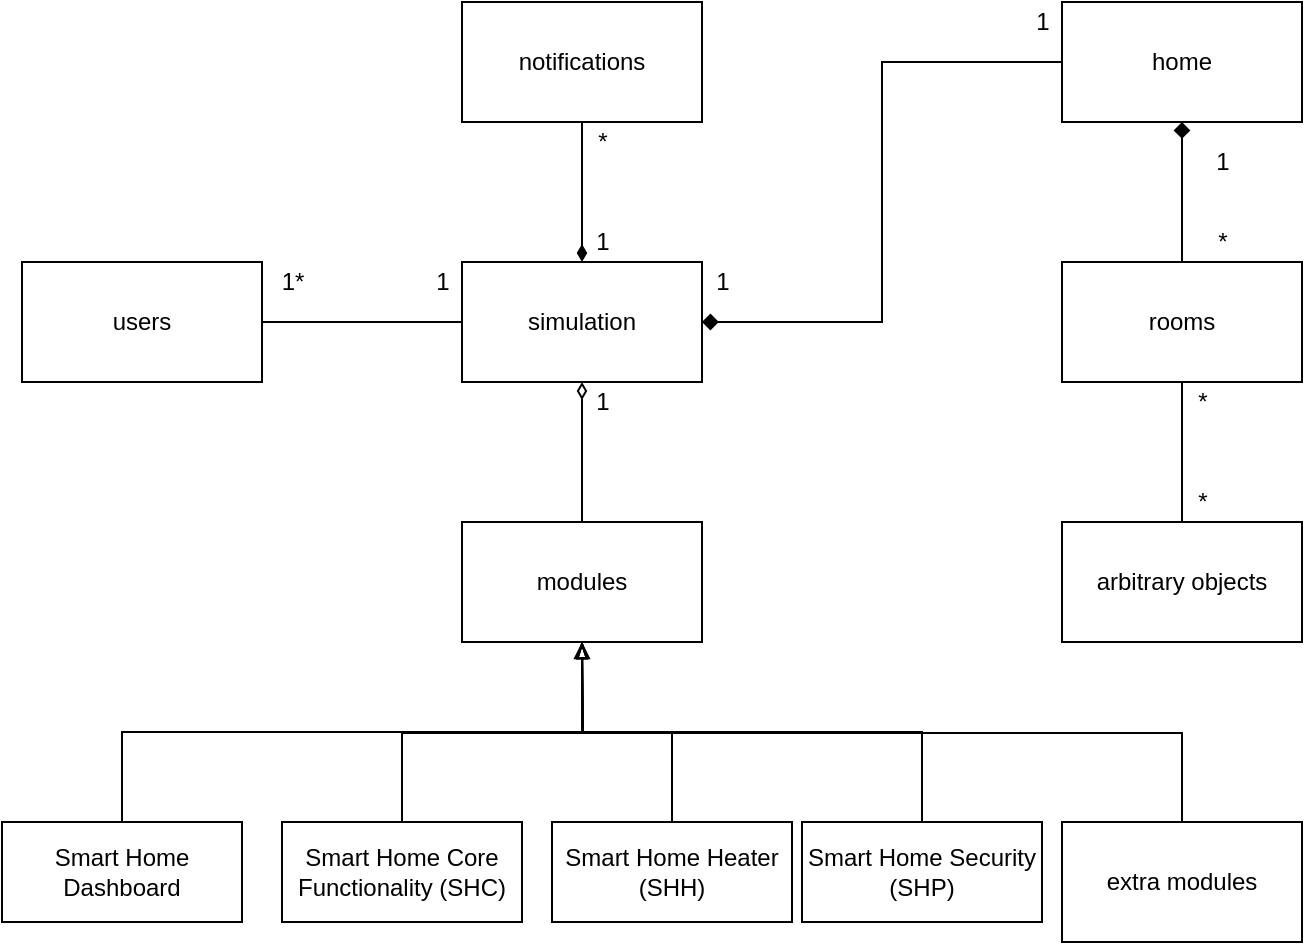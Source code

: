 <mxfile version="13.7.9" type="github" pages="3">
  <diagram id="29xJlA8Se5fbEzLuSr_1" name="domain model">
    <mxGraphModel dx="1186" dy="613" grid="1" gridSize="10" guides="1" tooltips="1" connect="1" arrows="1" fold="1" page="1" pageScale="1" pageWidth="850" pageHeight="1100" math="0" shadow="0">
      <root>
        <mxCell id="0" />
        <mxCell id="1" parent="0" />
        <mxCell id="CPHN7FILl5JGV7DydlDY-1" value="users" style="rounded=0;whiteSpace=wrap;html=1;" parent="1" vertex="1">
          <mxGeometry x="40" y="260" width="120" height="60" as="geometry" />
        </mxCell>
        <mxCell id="fkSMhrdSkVYTth2vi6ym-20" style="edgeStyle=orthogonalEdgeStyle;rounded=0;orthogonalLoop=1;jettySize=auto;html=1;exitX=0.5;exitY=1;exitDx=0;exitDy=0;entryX=0.5;entryY=0;entryDx=0;entryDy=0;endArrow=none;endFill=0;startArrow=diamondThin;startFill=0;" parent="1" source="CPHN7FILl5JGV7DydlDY-2" target="CPHN7FILl5JGV7DydlDY-4" edge="1">
          <mxGeometry relative="1" as="geometry" />
        </mxCell>
        <mxCell id="fkSMhrdSkVYTth2vi6ym-21" style="edgeStyle=orthogonalEdgeStyle;rounded=0;orthogonalLoop=1;jettySize=auto;html=1;exitX=0;exitY=0.5;exitDx=0;exitDy=0;entryX=1;entryY=0.5;entryDx=0;entryDy=0;endArrow=none;endFill=0;" parent="1" source="CPHN7FILl5JGV7DydlDY-2" target="CPHN7FILl5JGV7DydlDY-1" edge="1">
          <mxGeometry relative="1" as="geometry" />
        </mxCell>
        <mxCell id="UySvFB3RAScjOvA2F3Ek-2" style="edgeStyle=orthogonalEdgeStyle;rounded=0;orthogonalLoop=1;jettySize=auto;html=1;exitX=1;exitY=0.5;exitDx=0;exitDy=0;entryX=0;entryY=0.5;entryDx=0;entryDy=0;endArrow=none;endFill=0;startArrow=diamond;startFill=1;" parent="1" source="CPHN7FILl5JGV7DydlDY-2" target="UySvFB3RAScjOvA2F3Ek-1" edge="1">
          <mxGeometry relative="1" as="geometry" />
        </mxCell>
        <mxCell id="CPHN7FILl5JGV7DydlDY-2" value="simulation" style="rounded=0;whiteSpace=wrap;html=1;" parent="1" vertex="1">
          <mxGeometry x="260" y="260" width="120" height="60" as="geometry" />
        </mxCell>
        <mxCell id="fkSMhrdSkVYTth2vi6ym-22" style="edgeStyle=orthogonalEdgeStyle;rounded=0;orthogonalLoop=1;jettySize=auto;html=1;exitX=0.5;exitY=1;exitDx=0;exitDy=0;entryX=0.5;entryY=0;entryDx=0;entryDy=0;endArrow=diamondThin;endFill=1;startArrow=none;startFill=0;" parent="1" source="CPHN7FILl5JGV7DydlDY-3" target="CPHN7FILl5JGV7DydlDY-2" edge="1">
          <mxGeometry relative="1" as="geometry" />
        </mxCell>
        <mxCell id="CPHN7FILl5JGV7DydlDY-3" value="notifications" style="rounded=0;whiteSpace=wrap;html=1;" parent="1" vertex="1">
          <mxGeometry x="260" y="130" width="120" height="60" as="geometry" />
        </mxCell>
        <mxCell id="CPHN7FILl5JGV7DydlDY-4" value="modules" style="rounded=0;whiteSpace=wrap;html=1;" parent="1" vertex="1">
          <mxGeometry x="260" y="390" width="120" height="60" as="geometry" />
        </mxCell>
        <mxCell id="fkSMhrdSkVYTth2vi6ym-14" style="edgeStyle=orthogonalEdgeStyle;rounded=0;orthogonalLoop=1;jettySize=auto;html=1;exitX=0.5;exitY=0;exitDx=0;exitDy=0;endArrow=block;endFill=0;" parent="1" source="fkSMhrdSkVYTth2vi6ym-1" target="CPHN7FILl5JGV7DydlDY-4" edge="1">
          <mxGeometry relative="1" as="geometry" />
        </mxCell>
        <mxCell id="fkSMhrdSkVYTth2vi6ym-1" value="Smart Home Dashboard" style="rounded=0;whiteSpace=wrap;html=1;" parent="1" vertex="1">
          <mxGeometry x="30" y="540" width="120" height="50" as="geometry" />
        </mxCell>
        <mxCell id="fkSMhrdSkVYTth2vi6ym-16" style="edgeStyle=orthogonalEdgeStyle;rounded=0;orthogonalLoop=1;jettySize=auto;html=1;exitX=0.5;exitY=0;exitDx=0;exitDy=0;endArrow=blockThin;endFill=0;" parent="1" source="fkSMhrdSkVYTth2vi6ym-2" edge="1">
          <mxGeometry relative="1" as="geometry">
            <mxPoint x="320" y="450" as="targetPoint" />
          </mxGeometry>
        </mxCell>
        <mxCell id="fkSMhrdSkVYTth2vi6ym-2" value="Smart Home Core Functionality (SHC)" style="rounded=0;whiteSpace=wrap;html=1;" parent="1" vertex="1">
          <mxGeometry x="170" y="540" width="120" height="50" as="geometry" />
        </mxCell>
        <mxCell id="fkSMhrdSkVYTth2vi6ym-3" value="Smart Home Heater (SHH)" style="whiteSpace=wrap;html=1;" parent="1" vertex="1">
          <mxGeometry x="305" y="540" width="120" height="50" as="geometry" />
        </mxCell>
        <mxCell id="fkSMhrdSkVYTth2vi6ym-18" style="edgeStyle=orthogonalEdgeStyle;rounded=0;orthogonalLoop=1;jettySize=auto;html=1;exitX=0.5;exitY=0;exitDx=0;exitDy=0;entryX=0.5;entryY=1;entryDx=0;entryDy=0;endArrow=blockThin;endFill=0;" parent="1" source="fkSMhrdSkVYTth2vi6ym-4" target="CPHN7FILl5JGV7DydlDY-4" edge="1">
          <mxGeometry relative="1" as="geometry" />
        </mxCell>
        <mxCell id="fkSMhrdSkVYTth2vi6ym-4" value="Smart Home Security (SHP)" style="whiteSpace=wrap;html=1;" parent="1" vertex="1">
          <mxGeometry x="430" y="540" width="120" height="50" as="geometry" />
        </mxCell>
        <mxCell id="fkSMhrdSkVYTth2vi6ym-24" style="edgeStyle=orthogonalEdgeStyle;rounded=0;orthogonalLoop=1;jettySize=auto;html=1;exitX=0.5;exitY=1;exitDx=0;exitDy=0;entryX=0.5;entryY=0;entryDx=0;entryDy=0;endArrow=none;endFill=0;" parent="1" source="fkSMhrdSkVYTth2vi6ym-11" target="fkSMhrdSkVYTth2vi6ym-23" edge="1">
          <mxGeometry relative="1" as="geometry" />
        </mxCell>
        <mxCell id="fkSMhrdSkVYTth2vi6ym-11" value="rooms" style="whiteSpace=wrap;html=1;" parent="1" vertex="1">
          <mxGeometry x="560" y="260" width="120" height="60" as="geometry" />
        </mxCell>
        <mxCell id="fkSMhrdSkVYTth2vi6ym-19" style="edgeStyle=orthogonalEdgeStyle;rounded=0;orthogonalLoop=1;jettySize=auto;html=1;exitX=0.5;exitY=0;exitDx=0;exitDy=0;endArrow=blockThin;endFill=0;" parent="1" source="fkSMhrdSkVYTth2vi6ym-3" edge="1">
          <mxGeometry relative="1" as="geometry">
            <mxPoint x="320" y="450" as="targetPoint" />
          </mxGeometry>
        </mxCell>
        <mxCell id="fkSMhrdSkVYTth2vi6ym-23" value="arbitrary objects" style="whiteSpace=wrap;html=1;" parent="1" vertex="1">
          <mxGeometry x="560" y="390" width="120" height="60" as="geometry" />
        </mxCell>
        <mxCell id="UySvFB3RAScjOvA2F3Ek-3" style="edgeStyle=orthogonalEdgeStyle;rounded=0;orthogonalLoop=1;jettySize=auto;html=1;exitX=0.5;exitY=1;exitDx=0;exitDy=0;entryX=0.5;entryY=0;entryDx=0;entryDy=0;endArrow=none;endFill=0;startArrow=diamond;startFill=1;" parent="1" source="UySvFB3RAScjOvA2F3Ek-1" target="fkSMhrdSkVYTth2vi6ym-11" edge="1">
          <mxGeometry relative="1" as="geometry" />
        </mxCell>
        <mxCell id="UySvFB3RAScjOvA2F3Ek-1" value="home" style="whiteSpace=wrap;html=1;" parent="1" vertex="1">
          <mxGeometry x="560" y="130" width="120" height="60" as="geometry" />
        </mxCell>
        <mxCell id="IYt1yw46BEGq4BvRzfWG-2" style="edgeStyle=orthogonalEdgeStyle;rounded=0;orthogonalLoop=1;jettySize=auto;html=1;exitX=0.5;exitY=0;exitDx=0;exitDy=0;endArrow=blockThin;endFill=0;" parent="1" source="IYt1yw46BEGq4BvRzfWG-1" edge="1">
          <mxGeometry relative="1" as="geometry">
            <mxPoint x="320" y="450" as="targetPoint" />
          </mxGeometry>
        </mxCell>
        <mxCell id="IYt1yw46BEGq4BvRzfWG-1" value="extra modules" style="whiteSpace=wrap;html=1;" parent="1" vertex="1">
          <mxGeometry x="560" y="540" width="120" height="60" as="geometry" />
        </mxCell>
        <mxCell id="gQwUq3gMzSBmTL0Rb7Kc-1" value="1*" style="text;html=1;align=center;verticalAlign=middle;resizable=0;points=[];autosize=1;" parent="1" vertex="1">
          <mxGeometry x="160" y="260" width="30" height="20" as="geometry" />
        </mxCell>
        <mxCell id="gQwUq3gMzSBmTL0Rb7Kc-2" value="1" style="text;html=1;align=center;verticalAlign=middle;resizable=0;points=[];autosize=1;" parent="1" vertex="1">
          <mxGeometry x="240" y="260" width="20" height="20" as="geometry" />
        </mxCell>
        <mxCell id="gQwUq3gMzSBmTL0Rb7Kc-3" value="*" style="text;html=1;align=center;verticalAlign=middle;resizable=0;points=[];autosize=1;" parent="1" vertex="1">
          <mxGeometry x="320" y="190" width="20" height="20" as="geometry" />
        </mxCell>
        <mxCell id="gQwUq3gMzSBmTL0Rb7Kc-4" value="1" style="text;html=1;align=center;verticalAlign=middle;resizable=0;points=[];autosize=1;" parent="1" vertex="1">
          <mxGeometry x="320" y="320" width="20" height="20" as="geometry" />
        </mxCell>
        <mxCell id="gQwUq3gMzSBmTL0Rb7Kc-6" value="1" style="text;html=1;align=center;verticalAlign=middle;resizable=0;points=[];autosize=1;" parent="1" vertex="1">
          <mxGeometry x="320" y="240" width="20" height="20" as="geometry" />
        </mxCell>
        <mxCell id="gQwUq3gMzSBmTL0Rb7Kc-7" value="1" style="text;html=1;align=center;verticalAlign=middle;resizable=0;points=[];autosize=1;" parent="1" vertex="1">
          <mxGeometry x="380" y="260" width="20" height="20" as="geometry" />
        </mxCell>
        <mxCell id="gQwUq3gMzSBmTL0Rb7Kc-8" value="1" style="text;html=1;align=center;verticalAlign=middle;resizable=0;points=[];autosize=1;" parent="1" vertex="1">
          <mxGeometry x="540" y="130" width="20" height="20" as="geometry" />
        </mxCell>
        <mxCell id="gQwUq3gMzSBmTL0Rb7Kc-9" value="1" style="text;html=1;align=center;verticalAlign=middle;resizable=0;points=[];autosize=1;" parent="1" vertex="1">
          <mxGeometry x="630" y="200" width="20" height="20" as="geometry" />
        </mxCell>
        <mxCell id="gQwUq3gMzSBmTL0Rb7Kc-10" value="*" style="text;html=1;align=center;verticalAlign=middle;resizable=0;points=[];autosize=1;" parent="1" vertex="1">
          <mxGeometry x="630" y="240" width="20" height="20" as="geometry" />
        </mxCell>
        <mxCell id="gQwUq3gMzSBmTL0Rb7Kc-11" value="*" style="text;html=1;align=center;verticalAlign=middle;resizable=0;points=[];autosize=1;" parent="1" vertex="1">
          <mxGeometry x="620" y="320" width="20" height="20" as="geometry" />
        </mxCell>
        <mxCell id="gQwUq3gMzSBmTL0Rb7Kc-12" value="*" style="text;html=1;align=center;verticalAlign=middle;resizable=0;points=[];autosize=1;" parent="1" vertex="1">
          <mxGeometry x="620" y="370" width="20" height="20" as="geometry" />
        </mxCell>
      </root>
    </mxGraphModel>
  </diagram>
  <diagram id="61EIeKFrq4l5trr3OWub" name="class">
    <mxGraphModel dx="2916" dy="613" grid="1" gridSize="10" guides="1" tooltips="1" connect="1" arrows="1" fold="1" page="1" pageScale="1" pageWidth="850" pageHeight="1100" math="0" shadow="0">
      <root>
        <mxCell id="k98FI3-CN0EbQ0Xw41iG-0" />
        <mxCell id="k98FI3-CN0EbQ0Xw41iG-1" parent="k98FI3-CN0EbQ0Xw41iG-0" />
        <mxCell id="Hh1ZqOh16C1T5onKGEZO-32" value="Extends" style="endArrow=block;endSize=16;endFill=0;html=1;exitX=0.5;exitY=0;exitDx=0;exitDy=0;entryX=0;entryY=0.5;entryDx=0;entryDy=0;" parent="k98FI3-CN0EbQ0Xw41iG-1" source="Hh1ZqOh16C1T5onKGEZO-10" target="Hh1ZqOh16C1T5onKGEZO-7" edge="1">
          <mxGeometry width="160" relative="1" as="geometry">
            <mxPoint x="-480" y="720" as="sourcePoint" />
            <mxPoint x="-490" y="820" as="targetPoint" />
          </mxGeometry>
        </mxCell>
        <mxCell id="Hh1ZqOh16C1T5onKGEZO-33" value="Extends" style="endArrow=block;endSize=16;endFill=0;html=1;exitX=0.5;exitY=0;exitDx=0;exitDy=0;entryX=1;entryY=0.5;entryDx=0;entryDy=0;" parent="k98FI3-CN0EbQ0Xw41iG-1" source="Hh1ZqOh16C1T5onKGEZO-18" target="Hh1ZqOh16C1T5onKGEZO-7" edge="1">
          <mxGeometry width="160" relative="1" as="geometry">
            <mxPoint x="-560" y="910" as="sourcePoint" />
            <mxPoint x="-455" y="789" as="targetPoint" />
          </mxGeometry>
        </mxCell>
        <mxCell id="Hh1ZqOh16C1T5onKGEZO-34" value="Extends" style="endArrow=block;endSize=16;endFill=0;html=1;exitX=0.5;exitY=0;exitDx=0;exitDy=0;entryX=0.5;entryY=1;entryDx=0;entryDy=0;entryPerimeter=0;" parent="k98FI3-CN0EbQ0Xw41iG-1" source="Hh1ZqOh16C1T5onKGEZO-14" target="Hh1ZqOh16C1T5onKGEZO-9" edge="1">
          <mxGeometry width="160" relative="1" as="geometry">
            <mxPoint x="-550" y="920" as="sourcePoint" />
            <mxPoint x="-445" y="799" as="targetPoint" />
          </mxGeometry>
        </mxCell>
        <mxCell id="WAo9bf8TWP8gmRhbdrpz-15" style="edgeStyle=orthogonalEdgeStyle;rounded=0;orthogonalLoop=1;jettySize=auto;html=1;startArrow=none;startFill=0;endArrow=diamond;endFill=1;strokeColor=#000000;entryX=0.5;entryY=1;entryDx=0;entryDy=0;" parent="k98FI3-CN0EbQ0Xw41iG-1" source="Hh1ZqOh16C1T5onKGEZO-0" target="WAo9bf8TWP8gmRhbdrpz-10" edge="1">
          <mxGeometry relative="1" as="geometry">
            <mxPoint x="128" y="140" as="targetPoint" />
          </mxGeometry>
        </mxCell>
        <mxCell id="WAo9bf8TWP8gmRhbdrpz-17" style="edgeStyle=orthogonalEdgeStyle;rounded=0;orthogonalLoop=1;jettySize=auto;html=1;exitX=0.5;exitY=1;exitDx=0;exitDy=0;startArrow=none;startFill=0;endArrow=diamond;endFill=1;strokeColor=#000000;" parent="k98FI3-CN0EbQ0Xw41iG-1" source="Hh1ZqOh16C1T5onKGEZO-3" target="Hh1ZqOh16C1T5onKGEZO-1" edge="1">
          <mxGeometry relative="1" as="geometry">
            <Array as="points">
              <mxPoint x="750" y="540" />
            </Array>
          </mxGeometry>
        </mxCell>
        <mxCell id="WAo9bf8TWP8gmRhbdrpz-9" style="rounded=0;orthogonalLoop=1;jettySize=auto;html=1;entryX=1.008;entryY=0.76;entryDx=0;entryDy=0;entryPerimeter=0;edgeStyle=orthogonalEdgeStyle;endArrow=diamond;endFill=1;startArrow=none;startFill=0;" parent="k98FI3-CN0EbQ0Xw41iG-1" source="Hh1ZqOh16C1T5onKGEZO-4" target="Hh1ZqOh16C1T5onKGEZO-23" edge="1">
          <mxGeometry relative="1" as="geometry" />
        </mxCell>
        <mxCell id="WAo9bf8TWP8gmRhbdrpz-14" style="edgeStyle=orthogonalEdgeStyle;rounded=0;orthogonalLoop=1;jettySize=auto;html=1;entryX=0.005;entryY=0.801;entryDx=0;entryDy=0;entryPerimeter=0;startArrow=none;startFill=0;endArrow=diamond;endFill=1;strokeColor=#000000;exitX=1;exitY=0.5;exitDx=0;exitDy=0;" parent="k98FI3-CN0EbQ0Xw41iG-1" target="Hh1ZqOh16C1T5onKGEZO-23" edge="1" source="91w05wusWFK-HkxT76u1-0">
          <mxGeometry relative="1" as="geometry">
            <mxPoint x="210" y="79" as="sourcePoint" />
          </mxGeometry>
        </mxCell>
        <mxCell id="Hh1ZqOh16C1T5onKGEZO-3" value="User" style="swimlane;fontStyle=1;align=center;verticalAlign=top;childLayout=stackLayout;horizontal=1;startSize=26;horizontalStack=0;resizeParent=1;resizeParentMax=0;resizeLast=0;collapsible=1;marginBottom=0;" parent="k98FI3-CN0EbQ0Xw41iG-1" vertex="1">
          <mxGeometry x="620" y="40" width="260" height="220" as="geometry" />
        </mxCell>
        <mxCell id="Hh1ZqOh16C1T5onKGEZO-4" value="- type: UserType&#xa;- ID: int&#xa;- location: Room&#xa;&#xa;" style="text;strokeColor=none;fillColor=none;align=left;verticalAlign=top;spacingLeft=4;spacingRight=4;overflow=hidden;rotatable=0;points=[[0,0.5],[1,0.5]];portConstraint=eastwest;" parent="Hh1ZqOh16C1T5onKGEZO-3" vertex="1">
          <mxGeometry y="26" width="260" height="64" as="geometry" />
        </mxCell>
        <mxCell id="Hh1ZqOh16C1T5onKGEZO-5" value="" style="line;strokeWidth=1;fillColor=none;align=left;verticalAlign=middle;spacingTop=-1;spacingLeft=3;spacingRight=3;rotatable=0;labelPosition=right;points=[];portConstraint=eastwest;" parent="Hh1ZqOh16C1T5onKGEZO-3" vertex="1">
          <mxGeometry y="90" width="260" height="10" as="geometry" />
        </mxCell>
        <mxCell id="WAo9bf8TWP8gmRhbdrpz-18" value="+ User(type: UserType, ID: int, location: Room)&#xa;+ getType&#xa;+ setType(type: UserType)&#xa;+ getID&#xa;+ setId(ID: int)&#xa;+ getLocation&#xa;+ setLocation(location: Room)&#xa;+ toString" style="text;strokeColor=none;fillColor=none;align=left;verticalAlign=top;spacingLeft=4;spacingRight=4;overflow=hidden;rotatable=0;points=[[0,0.5],[1,0.5]];portConstraint=eastwest;" parent="Hh1ZqOh16C1T5onKGEZO-3" vertex="1">
          <mxGeometry y="100" width="260" height="120" as="geometry" />
        </mxCell>
        <mxCell id="WAo9bf8TWP8gmRhbdrpz-10" value="House" style="swimlane;fontStyle=1;align=center;verticalAlign=top;childLayout=stackLayout;horizontal=1;startSize=26;horizontalStack=0;resizeParent=1;resizeParentMax=0;resizeLast=0;collapsible=1;marginBottom=0;" parent="k98FI3-CN0EbQ0Xw41iG-1" vertex="1">
          <mxGeometry x="15" y="40" width="160" height="90" as="geometry" />
        </mxCell>
        <mxCell id="91w05wusWFK-HkxT76u1-0" value="# rooms: Room" style="text;strokeColor=none;fillColor=none;align=left;verticalAlign=top;spacingLeft=4;spacingRight=4;overflow=hidden;rotatable=0;points=[[0,0.5],[1,0.5]];portConstraint=eastwest;" vertex="1" parent="WAo9bf8TWP8gmRhbdrpz-10">
          <mxGeometry y="26" width="160" height="24" as="geometry" />
        </mxCell>
        <mxCell id="WAo9bf8TWP8gmRhbdrpz-12" value="" style="line;strokeWidth=1;fillColor=none;align=left;verticalAlign=middle;spacingTop=-1;spacingLeft=3;spacingRight=3;rotatable=0;labelPosition=right;points=[];portConstraint=eastwest;" parent="WAo9bf8TWP8gmRhbdrpz-10" vertex="1">
          <mxGeometry y="50" width="160" height="20" as="geometry" />
        </mxCell>
        <mxCell id="WAo9bf8TWP8gmRhbdrpz-25" value="+ loadHouseFile(file: string)" style="text;html=1;align=center;verticalAlign=middle;resizable=0;points=[];autosize=1;" parent="WAo9bf8TWP8gmRhbdrpz-10" vertex="1">
          <mxGeometry y="70" width="160" height="20" as="geometry" />
        </mxCell>
        <mxCell id="Hh1ZqOh16C1T5onKGEZO-22" value="Simulation" style="swimlane;fontStyle=1;align=center;verticalAlign=top;childLayout=stackLayout;horizontal=1;startSize=26;horizontalStack=0;resizeParent=1;resizeParentMax=0;resizeLast=0;collapsible=1;marginBottom=0;" parent="k98FI3-CN0EbQ0Xw41iG-1" vertex="1">
          <mxGeometry x="280" y="40" width="250" height="340" as="geometry" />
        </mxCell>
        <mxCell id="Hh1ZqOh16C1T5onKGEZO-23" value="- date: Date&#xa;- time: Time&#xa;- temperature: float&#xa;- loggedInUser: User&#xa;- user: User&#xa;" style="text;strokeColor=none;fillColor=none;align=left;verticalAlign=top;spacingLeft=4;spacingRight=4;overflow=hidden;rotatable=0;points=[[0,0.5],[1,0.5]];portConstraint=eastwest;" parent="Hh1ZqOh16C1T5onKGEZO-22" vertex="1">
          <mxGeometry y="26" width="250" height="84" as="geometry" />
        </mxCell>
        <mxCell id="Hh1ZqOh16C1T5onKGEZO-24" value="" style="line;strokeWidth=1;fillColor=none;align=left;verticalAlign=middle;spacingTop=-1;spacingLeft=3;spacingRight=3;rotatable=0;labelPosition=right;points=[];portConstraint=eastwest;" parent="Hh1ZqOh16C1T5onKGEZO-22" vertex="1">
          <mxGeometry y="110" width="250" height="8" as="geometry" />
        </mxCell>
        <mxCell id="Hh1ZqOh16C1T5onKGEZO-25" value="+ addUser(user: User)&#xa;+ removeUser(user: User)&#xa;+ findUserFromID(userId: int): User&#xa;+ loggout&#xa;+ printUsers&#xa;+ loginUser(user: User) [we don&#39;t have this one in our code]&#xa;+ getDate&#xa;+ setDate(date: Date)&#xa;+ getTime&#xa;+ setTime(time: Time)&#xa;+ getTemperature&#xa;+ setTemperature(temperature: float)&#xa;+ getLoggedInUser&#xa;+ setLoggedInUser(loggedInUser: User)&#xa;+ toString&#xa;" style="text;strokeColor=none;fillColor=none;align=left;verticalAlign=top;spacingLeft=4;spacingRight=4;overflow=hidden;rotatable=0;points=[[0,0.5],[1,0.5]];portConstraint=eastwest;" parent="Hh1ZqOh16C1T5onKGEZO-22" vertex="1">
          <mxGeometry y="118" width="250" height="222" as="geometry" />
        </mxCell>
        <mxCell id="Z85w9RJjv7gsrz5Ugrhh-0" value="ArbitraryObject" style="swimlane;fontStyle=1;align=center;verticalAlign=top;childLayout=stackLayout;horizontal=1;startSize=26;horizontalStack=0;resizeParent=1;resizeParentMax=0;resizeLast=0;collapsible=1;marginBottom=0;" parent="k98FI3-CN0EbQ0Xw41iG-1" vertex="1">
          <mxGeometry x="-860" y="890" width="160" height="86" as="geometry" />
        </mxCell>
        <mxCell id="Z85w9RJjv7gsrz5Ugrhh-1" value="+ field: type" style="text;strokeColor=none;fillColor=none;align=left;verticalAlign=top;spacingLeft=4;spacingRight=4;overflow=hidden;rotatable=0;points=[[0,0.5],[1,0.5]];portConstraint=eastwest;" parent="Z85w9RJjv7gsrz5Ugrhh-0" vertex="1">
          <mxGeometry y="26" width="160" height="26" as="geometry" />
        </mxCell>
        <mxCell id="Z85w9RJjv7gsrz5Ugrhh-2" value="" style="line;strokeWidth=1;fillColor=none;align=left;verticalAlign=middle;spacingTop=-1;spacingLeft=3;spacingRight=3;rotatable=0;labelPosition=right;points=[];portConstraint=eastwest;" parent="Z85w9RJjv7gsrz5Ugrhh-0" vertex="1">
          <mxGeometry y="52" width="160" height="8" as="geometry" />
        </mxCell>
        <mxCell id="Z85w9RJjv7gsrz5Ugrhh-3" value="+ obstructWindow" style="text;strokeColor=none;fillColor=none;align=left;verticalAlign=top;spacingLeft=4;spacingRight=4;overflow=hidden;rotatable=0;points=[[0,0.5],[1,0.5]];portConstraint=eastwest;" parent="Z85w9RJjv7gsrz5Ugrhh-0" vertex="1">
          <mxGeometry y="60" width="160" height="26" as="geometry" />
        </mxCell>
        <mxCell id="Hh1ZqOh16C1T5onKGEZO-10" value="SHC" style="swimlane;fontStyle=1;align=center;verticalAlign=top;childLayout=stackLayout;horizontal=1;startSize=26;horizontalStack=0;resizeParent=1;resizeParentMax=0;resizeLast=0;collapsible=1;marginBottom=0;" parent="k98FI3-CN0EbQ0Xw41iG-1" vertex="1">
          <mxGeometry x="-650" y="900" width="160" height="86" as="geometry" />
        </mxCell>
        <mxCell id="Hh1ZqOh16C1T5onKGEZO-11" value="+ field: type" style="text;strokeColor=none;fillColor=none;align=left;verticalAlign=top;spacingLeft=4;spacingRight=4;overflow=hidden;rotatable=0;points=[[0,0.5],[1,0.5]];portConstraint=eastwest;" parent="Hh1ZqOh16C1T5onKGEZO-10" vertex="1">
          <mxGeometry y="26" width="160" height="26" as="geometry" />
        </mxCell>
        <mxCell id="Hh1ZqOh16C1T5onKGEZO-12" value="" style="line;strokeWidth=1;fillColor=none;align=left;verticalAlign=middle;spacingTop=-1;spacingLeft=3;spacingRight=3;rotatable=0;labelPosition=right;points=[];portConstraint=eastwest;" parent="Hh1ZqOh16C1T5onKGEZO-10" vertex="1">
          <mxGeometry y="52" width="160" height="8" as="geometry" />
        </mxCell>
        <mxCell id="Hh1ZqOh16C1T5onKGEZO-13" value="+ method(type): type" style="text;strokeColor=none;fillColor=none;align=left;verticalAlign=top;spacingLeft=4;spacingRight=4;overflow=hidden;rotatable=0;points=[[0,0.5],[1,0.5]];portConstraint=eastwest;" parent="Hh1ZqOh16C1T5onKGEZO-10" vertex="1">
          <mxGeometry y="60" width="160" height="26" as="geometry" />
        </mxCell>
        <mxCell id="Hh1ZqOh16C1T5onKGEZO-18" value="SHH" style="swimlane;fontStyle=1;align=center;verticalAlign=top;childLayout=stackLayout;horizontal=1;startSize=26;horizontalStack=0;resizeParent=1;resizeParentMax=0;resizeLast=0;collapsible=1;marginBottom=0;" parent="k98FI3-CN0EbQ0Xw41iG-1" vertex="1">
          <mxGeometry x="-280" y="900" width="160" height="86" as="geometry" />
        </mxCell>
        <mxCell id="Hh1ZqOh16C1T5onKGEZO-19" value="+ field: type" style="text;strokeColor=none;fillColor=none;align=left;verticalAlign=top;spacingLeft=4;spacingRight=4;overflow=hidden;rotatable=0;points=[[0,0.5],[1,0.5]];portConstraint=eastwest;" parent="Hh1ZqOh16C1T5onKGEZO-18" vertex="1">
          <mxGeometry y="26" width="160" height="26" as="geometry" />
        </mxCell>
        <mxCell id="Hh1ZqOh16C1T5onKGEZO-20" value="" style="line;strokeWidth=1;fillColor=none;align=left;verticalAlign=middle;spacingTop=-1;spacingLeft=3;spacingRight=3;rotatable=0;labelPosition=right;points=[];portConstraint=eastwest;" parent="Hh1ZqOh16C1T5onKGEZO-18" vertex="1">
          <mxGeometry y="52" width="160" height="8" as="geometry" />
        </mxCell>
        <mxCell id="Hh1ZqOh16C1T5onKGEZO-21" value="+ method(type): type" style="text;strokeColor=none;fillColor=none;align=left;verticalAlign=top;spacingLeft=4;spacingRight=4;overflow=hidden;rotatable=0;points=[[0,0.5],[1,0.5]];portConstraint=eastwest;" parent="Hh1ZqOh16C1T5onKGEZO-18" vertex="1">
          <mxGeometry y="60" width="160" height="26" as="geometry" />
        </mxCell>
        <mxCell id="Hh1ZqOh16C1T5onKGEZO-14" value="SHP" style="swimlane;fontStyle=1;align=center;verticalAlign=top;childLayout=stackLayout;horizontal=1;startSize=26;horizontalStack=0;resizeParent=1;resizeParentMax=0;resizeLast=0;collapsible=1;marginBottom=0;" parent="k98FI3-CN0EbQ0Xw41iG-1" vertex="1">
          <mxGeometry x="-465" y="900" width="160" height="86" as="geometry" />
        </mxCell>
        <mxCell id="Hh1ZqOh16C1T5onKGEZO-15" value="+ field: type" style="text;strokeColor=none;fillColor=none;align=left;verticalAlign=top;spacingLeft=4;spacingRight=4;overflow=hidden;rotatable=0;points=[[0,0.5],[1,0.5]];portConstraint=eastwest;" parent="Hh1ZqOh16C1T5onKGEZO-14" vertex="1">
          <mxGeometry y="26" width="160" height="26" as="geometry" />
        </mxCell>
        <mxCell id="Hh1ZqOh16C1T5onKGEZO-16" value="" style="line;strokeWidth=1;fillColor=none;align=left;verticalAlign=middle;spacingTop=-1;spacingLeft=3;spacingRight=3;rotatable=0;labelPosition=right;points=[];portConstraint=eastwest;" parent="Hh1ZqOh16C1T5onKGEZO-14" vertex="1">
          <mxGeometry y="52" width="160" height="8" as="geometry" />
        </mxCell>
        <mxCell id="Hh1ZqOh16C1T5onKGEZO-17" value="+ method(type): type" style="text;strokeColor=none;fillColor=none;align=left;verticalAlign=top;spacingLeft=4;spacingRight=4;overflow=hidden;rotatable=0;points=[[0,0.5],[1,0.5]];portConstraint=eastwest;" parent="Hh1ZqOh16C1T5onKGEZO-14" vertex="1">
          <mxGeometry y="60" width="160" height="26" as="geometry" />
        </mxCell>
        <mxCell id="Hh1ZqOh16C1T5onKGEZO-6" value="Module" style="swimlane;fontStyle=1;align=center;verticalAlign=top;childLayout=stackLayout;horizontal=1;startSize=26;horizontalStack=0;resizeParent=1;resizeParentMax=0;resizeLast=0;collapsible=1;marginBottom=0;" parent="k98FI3-CN0EbQ0Xw41iG-1" vertex="1">
          <mxGeometry x="-465" y="740" width="160" height="86" as="geometry" />
        </mxCell>
        <mxCell id="Hh1ZqOh16C1T5onKGEZO-7" value="+ field: type" style="text;strokeColor=none;fillColor=none;align=left;verticalAlign=top;spacingLeft=4;spacingRight=4;overflow=hidden;rotatable=0;points=[[0,0.5],[1,0.5]];portConstraint=eastwest;" parent="Hh1ZqOh16C1T5onKGEZO-6" vertex="1">
          <mxGeometry y="26" width="160" height="26" as="geometry" />
        </mxCell>
        <mxCell id="Hh1ZqOh16C1T5onKGEZO-8" value="" style="line;strokeWidth=1;fillColor=none;align=left;verticalAlign=middle;spacingTop=-1;spacingLeft=3;spacingRight=3;rotatable=0;labelPosition=right;points=[];portConstraint=eastwest;" parent="Hh1ZqOh16C1T5onKGEZO-6" vertex="1">
          <mxGeometry y="52" width="160" height="8" as="geometry" />
        </mxCell>
        <mxCell id="Hh1ZqOh16C1T5onKGEZO-9" value="+ method(type): type" style="text;strokeColor=none;fillColor=none;align=left;verticalAlign=top;spacingLeft=4;spacingRight=4;overflow=hidden;rotatable=0;points=[[0,0.5],[1,0.5]];portConstraint=eastwest;" parent="Hh1ZqOh16C1T5onKGEZO-6" vertex="1">
          <mxGeometry y="60" width="160" height="26" as="geometry" />
        </mxCell>
        <mxCell id="Hh1ZqOh16C1T5onKGEZO-0" value="Room" style="swimlane;fontStyle=1;align=center;verticalAlign=top;childLayout=stackLayout;horizontal=1;startSize=26;horizontalStack=0;resizeParent=1;resizeParentMax=0;resizeLast=0;collapsible=1;marginBottom=0;" parent="k98FI3-CN0EbQ0Xw41iG-1" vertex="1">
          <mxGeometry x="-70" y="410" width="330" height="240" as="geometry" />
        </mxCell>
        <mxCell id="Hh1ZqOh16C1T5onKGEZO-1" value="[- roomId: int&#xa;- nWindows: int&#xa;- nLights: int&#xa;- nDoors: int&#xa;- roomTemp: int&#xa;- blockedWindowPresent: boolean]&#xa;# name: String&#xa;# windows: int&#xa;# lights: int&#xa;# doors: String&#xa;" style="text;strokeColor=none;fillColor=none;align=left;verticalAlign=top;spacingLeft=4;spacingRight=4;overflow=hidden;rotatable=0;points=[[0,0.5],[1,0.5]];portConstraint=eastwest;" parent="Hh1ZqOh16C1T5onKGEZO-0" vertex="1">
          <mxGeometry y="26" width="330" height="154" as="geometry" />
        </mxCell>
        <mxCell id="Hh1ZqOh16C1T5onKGEZO-2" value="" style="line;strokeWidth=1;fillColor=none;align=left;verticalAlign=middle;spacingTop=-1;spacingLeft=3;spacingRight=3;rotatable=0;labelPosition=right;points=[];portConstraint=eastwest;" parent="Hh1ZqOh16C1T5onKGEZO-0" vertex="1">
          <mxGeometry y="180" width="330" height="10" as="geometry" />
        </mxCell>
        <mxCell id="WAo9bf8TWP8gmRhbdrpz-24" value="+ Room(name: String, windows: int, lights: int, doors: String)&lt;br&gt;+ roomFromJSON(srcJSONPath: String)&lt;br&gt;[+ setBlockedWindowPresent(isPresent: boolean)]" style="text;html=1;align=left;verticalAlign=middle;resizable=0;points=[];autosize=1;" parent="Hh1ZqOh16C1T5onKGEZO-0" vertex="1">
          <mxGeometry y="190" width="330" height="50" as="geometry" />
        </mxCell>
      </root>
    </mxGraphModel>
  </diagram>
  <diagram id="AuCY7fcBZ_13xBlB0Hx5" name="sequence">
    <mxGraphModel dx="1216" dy="613" grid="1" gridSize="10" guides="1" tooltips="1" connect="1" arrows="1" fold="1" page="1" pageScale="1" pageWidth="850" pageHeight="1100" math="0" shadow="0">
      <root>
        <mxCell id="dc7-7ANzqNRgIsda0z-w-0" />
        <mxCell id="dc7-7ANzqNRgIsda0z-w-1" parent="dc7-7ANzqNRgIsda0z-w-0" />
        <mxCell id="MLvOIZUUaTWQDe66VQvx-0" value="&lt;p class=&quot;c5&quot; style=&quot;margin: 0px ; color: rgb(0 , 0 , 0) ; font-size: 11pt ; font-family: &amp;#34;arial&amp;#34; ; padding-top: 12pt ; padding-bottom: 0pt ; line-height: 1.15 ; text-align: left ; font-style: normal ; font-weight: 400 ; letter-spacing: normal ; text-indent: 0px ; text-transform: none ; word-spacing: 0px ; background-color: rgb(255 , 255 , 255)&quot;&gt;&lt;span class=&quot;c0&quot; style=&quot;color: rgb(0 , 0 , 0) ; font-weight: 400 ; text-decoration: none ; vertical-align: baseline ; font-size: 11pt ; font-family: &amp;#34;arial&amp;#34; ; font-style: normal&quot;&gt;Context of the simulation:&amp;nbsp;During the simulation, the user can execute the following commands to modify the context of the simulation:&lt;/span&gt;&lt;/p&gt;&lt;ul class=&quot;c28 lst-kix_knobczqi5p44-0 start&quot; style=&quot;padding: 0px ; margin: 0px ; list-style-type: none ; color: rgb(0 , 0 , 0) ; font-family: &amp;#34;times&amp;#34; ; font-size: medium ; font-style: normal ; font-weight: 400 ; letter-spacing: normal ; text-indent: 0px ; text-transform: none ; word-spacing: 0px ; background-color: rgb(255 , 255 , 255)&quot;&gt;&lt;li class=&quot;c5 c34&quot; style=&quot;color: rgb(0 , 0 , 0) ; font-size: 11pt ; font-family: &amp;#34;arial&amp;#34; ; padding-top: 12pt ; padding-bottom: 0pt ; line-height: 1.15 ; text-align: left ; margin-left: 36pt ; padding-left: 0pt&quot;&gt;&lt;span class=&quot;c0&quot; style=&quot;color: rgb(0 , 0 , 0) ; font-weight: 400 ; text-decoration: none ; vertical-align: baseline ; font-size: 11pt ; font-family: &amp;#34;arial&amp;#34; ; font-style: normal&quot;&gt;Start/stop simulation&lt;/span&gt;&lt;/li&gt;&lt;li class=&quot;c7&quot; style=&quot;color: rgb(0 , 0 , 0) ; font-size: 11pt ; font-family: &amp;#34;arial&amp;#34; ; margin-left: 36pt ; padding-top: 0pt ; padding-left: 0pt ; padding-bottom: 12pt ; line-height: 1.15 ; text-align: left&quot;&gt;&lt;span style=&quot;font-size: 11pt&quot;&gt;Modify date and time&lt;/span&gt;&lt;br&gt;&lt;/li&gt;&lt;li class=&quot;c7&quot; style=&quot;color: rgb(0 , 0 , 0) ; font-size: 11pt ; font-family: &amp;#34;arial&amp;#34; ; margin-left: 36pt ; padding-top: 0pt ; padding-left: 0pt ; padding-bottom: 12pt ; line-height: 1.15 ; text-align: left&quot;&gt;&lt;span class=&quot;c0&quot; style=&quot;color: rgb(0 , 0 , 0) ; font-weight: 400 ; text-decoration: none ; vertical-align: baseline ; font-size: 11pt ; font-family: &amp;#34;arial&amp;#34; ; font-style: normal&quot;&gt;Move the logged user to different room&lt;/span&gt;&lt;/li&gt;&lt;li class=&quot;c7&quot; style=&quot;color: rgb(0 , 0 , 0) ; font-size: 11pt ; font-family: &amp;#34;arial&amp;#34; ; margin-left: 36pt ; padding-top: 0pt ; padding-left: 0pt ; padding-bottom: 12pt ; line-height: 1.15 ; text-align: left&quot;&gt;&lt;span class=&quot;c0&quot; style=&quot;color: rgb(0 , 0 , 0) ; font-weight: 400 ; text-decoration: none ; vertical-align: baseline ; font-size: 11pt ; font-family: &amp;#34;arial&amp;#34; ; font-style: normal&quot;&gt;Place people in specific rooms, or outside home&lt;/span&gt;&lt;/li&gt;&lt;li class=&quot;c7&quot; style=&quot;color: rgb(0 , 0 , 0) ; font-size: 11pt ; font-family: &amp;#34;arial&amp;#34; ; margin-left: 36pt ; padding-top: 0pt ; padding-left: 0pt ; padding-bottom: 12pt ; line-height: 1.15 ; text-align: left&quot;&gt;&lt;span class=&quot;c0&quot; style=&quot;color: rgb(0 , 0 , 0) ; font-weight: 400 ; text-decoration: none ; vertical-align: baseline ; font-size: 11pt ; font-family: &amp;#34;arial&amp;#34; ; font-style: normal&quot;&gt;Modify temperature outside home&lt;/span&gt;&lt;/li&gt;&lt;li class=&quot;c7&quot; style=&quot;color: rgb(0 , 0 , 0) ; font-size: 11pt ; font-family: &amp;#34;arial&amp;#34; ; margin-left: 36pt ; padding-top: 0pt ; padding-left: 0pt ; padding-bottom: 12pt ; line-height: 1.15 ; text-align: left&quot;&gt;&lt;span class=&quot;c0&quot; style=&quot;color: rgb(0 , 0 , 0) ; font-weight: 400 ; text-decoration: none ; vertical-align: baseline ; font-size: 11pt ; font-family: &amp;#34;arial&amp;#34; ; font-style: normal&quot;&gt;Block windows movement by putting an arbitrary object&lt;/span&gt;&lt;/li&gt;&lt;/ul&gt;" style="text;whiteSpace=wrap;html=1;" vertex="1" parent="dc7-7ANzqNRgIsda0z-w-1">
          <mxGeometry x="50" y="30" width="430" height="240" as="geometry" />
        </mxCell>
        <mxCell id="hoeYXX0h2S3YTF7GSaIG-0" value="User" style="shape=umlLifeline;participant=umlActor;perimeter=lifelinePerimeter;whiteSpace=wrap;html=1;container=1;collapsible=0;recursiveResize=0;verticalAlign=top;spacingTop=36;outlineConnect=0;" vertex="1" parent="dc7-7ANzqNRgIsda0z-w-1">
          <mxGeometry x="160" y="350" width="20" height="300" as="geometry" />
        </mxCell>
        <mxCell id="hoeYXX0h2S3YTF7GSaIG-1" value=":UI" style="shape=umlLifeline;perimeter=lifelinePerimeter;whiteSpace=wrap;html=1;container=1;collapsible=0;recursiveResize=0;outlineConnect=0;" vertex="1" parent="dc7-7ANzqNRgIsda0z-w-1">
          <mxGeometry x="250" y="350" width="100" height="300" as="geometry" />
        </mxCell>
      </root>
    </mxGraphModel>
  </diagram>
</mxfile>

